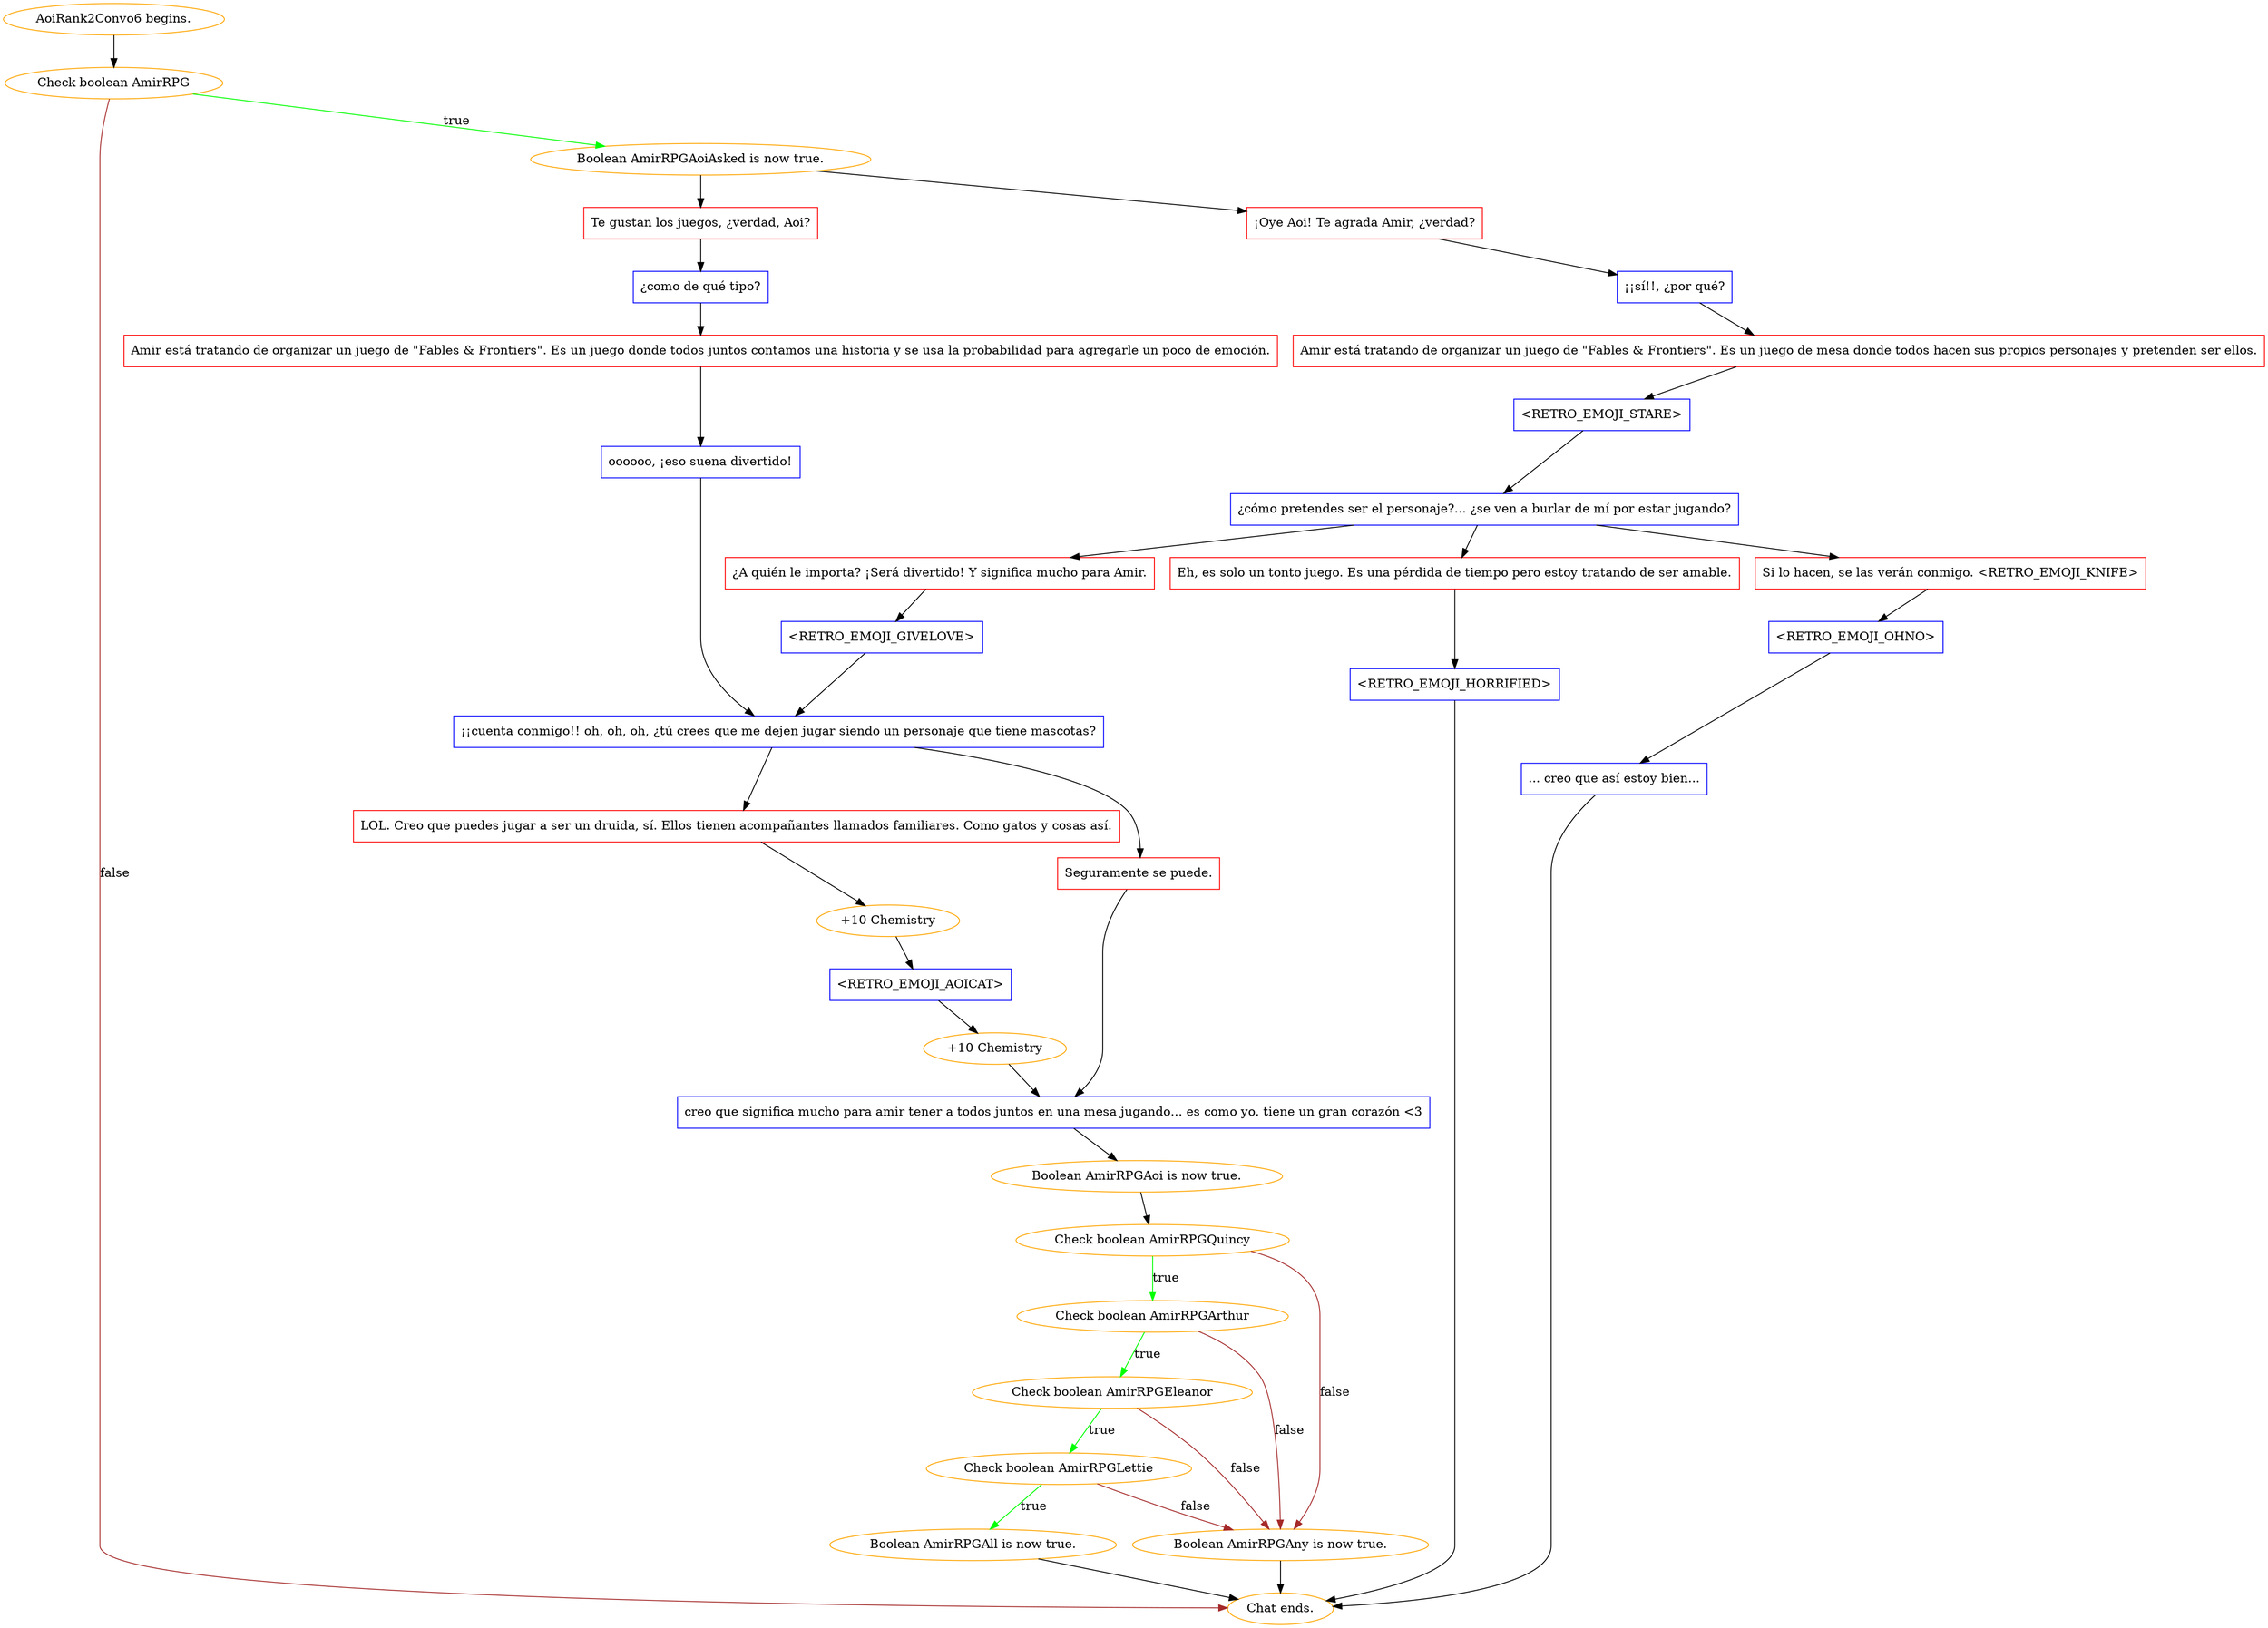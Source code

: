 digraph {
	"AoiRank2Convo6 begins." [color=orange];
		"AoiRank2Convo6 begins." -> j746431032;
	j746431032 [label="Check boolean AmirRPG",color=orange];
		j746431032 -> j683070349 [label=true,color=green];
		j746431032 -> "Chat ends." [label=false,color=brown];
	j683070349 [label="Boolean AmirRPGAoiAsked is now true.",color=orange];
		j683070349 -> j2708843217;
		j683070349 -> j2311868739;
	"Chat ends." [color=orange];
	j2708843217 [label="¡Oye Aoi! Te agrada Amir, ¿verdad?",shape=box,color=red];
		j2708843217 -> j4092961725;
	j2311868739 [label="Te gustan los juegos, ¿verdad, Aoi?",shape=box,color=red];
		j2311868739 -> j1238049032;
	j4092961725 [label="¡¡sí!!, ¿por qué?",shape=box,color=blue];
		j4092961725 -> j1564130871;
	j1238049032 [label="¿como de qué tipo?",shape=box,color=blue];
		j1238049032 -> j3073769276;
	j1564130871 [label="Amir está tratando de organizar un juego de \"Fables & Frontiers\". Es un juego de mesa donde todos hacen sus propios personajes y pretenden ser ellos.",shape=box,color=red];
		j1564130871 -> j1311920182;
	j3073769276 [label="Amir está tratando de organizar un juego de \"Fables & Frontiers\". Es un juego donde todos juntos contamos una historia y se usa la probabilidad para agregarle un poco de emoción.",shape=box,color=red];
		j3073769276 -> j661003606;
	j1311920182 [label="<RETRO_EMOJI_STARE>",shape=box,color=blue];
		j1311920182 -> j2154159871;
	j661003606 [label="oooooo, ¡eso suena divertido!",shape=box,color=blue];
		j661003606 -> j1995424175;
	j2154159871 [label="¿cómo pretendes ser el personaje?... ¿se ven a burlar de mí por estar jugando?",shape=box,color=blue];
		j2154159871 -> j673934391;
		j2154159871 -> j907794472;
		j2154159871 -> j1556458721;
	j1995424175 [label="¡¡cuenta conmigo!! oh, oh, oh, ¿tú crees que me dejen jugar siendo un personaje que tiene mascotas?",shape=box,color=blue];
		j1995424175 -> j3451675844;
		j1995424175 -> j73495684;
	j673934391 [label="Eh, es solo un tonto juego. Es una pérdida de tiempo pero estoy tratando de ser amable.",shape=box,color=red];
		j673934391 -> j1160114699;
	j907794472 [label="Si lo hacen, se las verán conmigo. <RETRO_EMOJI_KNIFE>",shape=box,color=red];
		j907794472 -> j1011293823;
	j1556458721 [label="¿A quién le importa? ¡Será divertido! Y significa mucho para Amir.",shape=box,color=red];
		j1556458721 -> j1650624801;
	j3451675844 [label="LOL. Creo que puedes jugar a ser un druida, sí. Ellos tienen acompañantes llamados familiares. Como gatos y cosas así.",shape=box,color=red];
		j3451675844 -> j1544285981;
	j73495684 [label="Seguramente se puede.",shape=box,color=red];
		j73495684 -> j250045965;
	j1160114699 [label="<RETRO_EMOJI_HORRIFIED>",shape=box,color=blue];
		j1160114699 -> "Chat ends.";
	j1011293823 [label="<RETRO_EMOJI_OHNO>",shape=box,color=blue];
		j1011293823 -> j2838393775;
	j1650624801 [label="<RETRO_EMOJI_GIVELOVE>",shape=box,color=blue];
		j1650624801 -> j1995424175;
	j1544285981 [label="+10 Chemistry",color=orange];
		j1544285981 -> j1871835442;
	j250045965 [label="creo que significa mucho para amir tener a todos juntos en una mesa jugando... es como yo. tiene un gran corazón <3",shape=box,color=blue];
		j250045965 -> j2733582503;
	j2838393775 [label="... creo que así estoy bien...",shape=box,color=blue];
		j2838393775 -> "Chat ends.";
	j1871835442 [label="<RETRO_EMOJI_AOICAT>",shape=box,color=blue];
		j1871835442 -> j16090482;
	j2733582503 [label="Boolean AmirRPGAoi is now true.",color=orange];
		j2733582503 -> j235759563;
	j16090482 [label="+10 Chemistry",color=orange];
		j16090482 -> j250045965;
	j235759563 [label="Check boolean AmirRPGQuincy",color=orange];
		j235759563 -> j4092888925 [label=true,color=green];
		j235759563 -> j1992773596 [label=false,color=brown];
	j4092888925 [label="Check boolean AmirRPGArthur",color=orange];
		j4092888925 -> j3988635441 [label=true,color=green];
		j4092888925 -> j1992773596 [label=false,color=brown];
	j1992773596 [label="Boolean AmirRPGAny is now true.",color=orange];
		j1992773596 -> "Chat ends.";
	j3988635441 [label="Check boolean AmirRPGEleanor",color=orange];
		j3988635441 -> j1570524431 [label=true,color=green];
		j3988635441 -> j1992773596 [label=false,color=brown];
	j1570524431 [label="Check boolean AmirRPGLettie",color=orange];
		j1570524431 -> j2677000302 [label=true,color=green];
		j1570524431 -> j1992773596 [label=false,color=brown];
	j2677000302 [label="Boolean AmirRPGAll is now true.",color=orange];
		j2677000302 -> "Chat ends.";
}